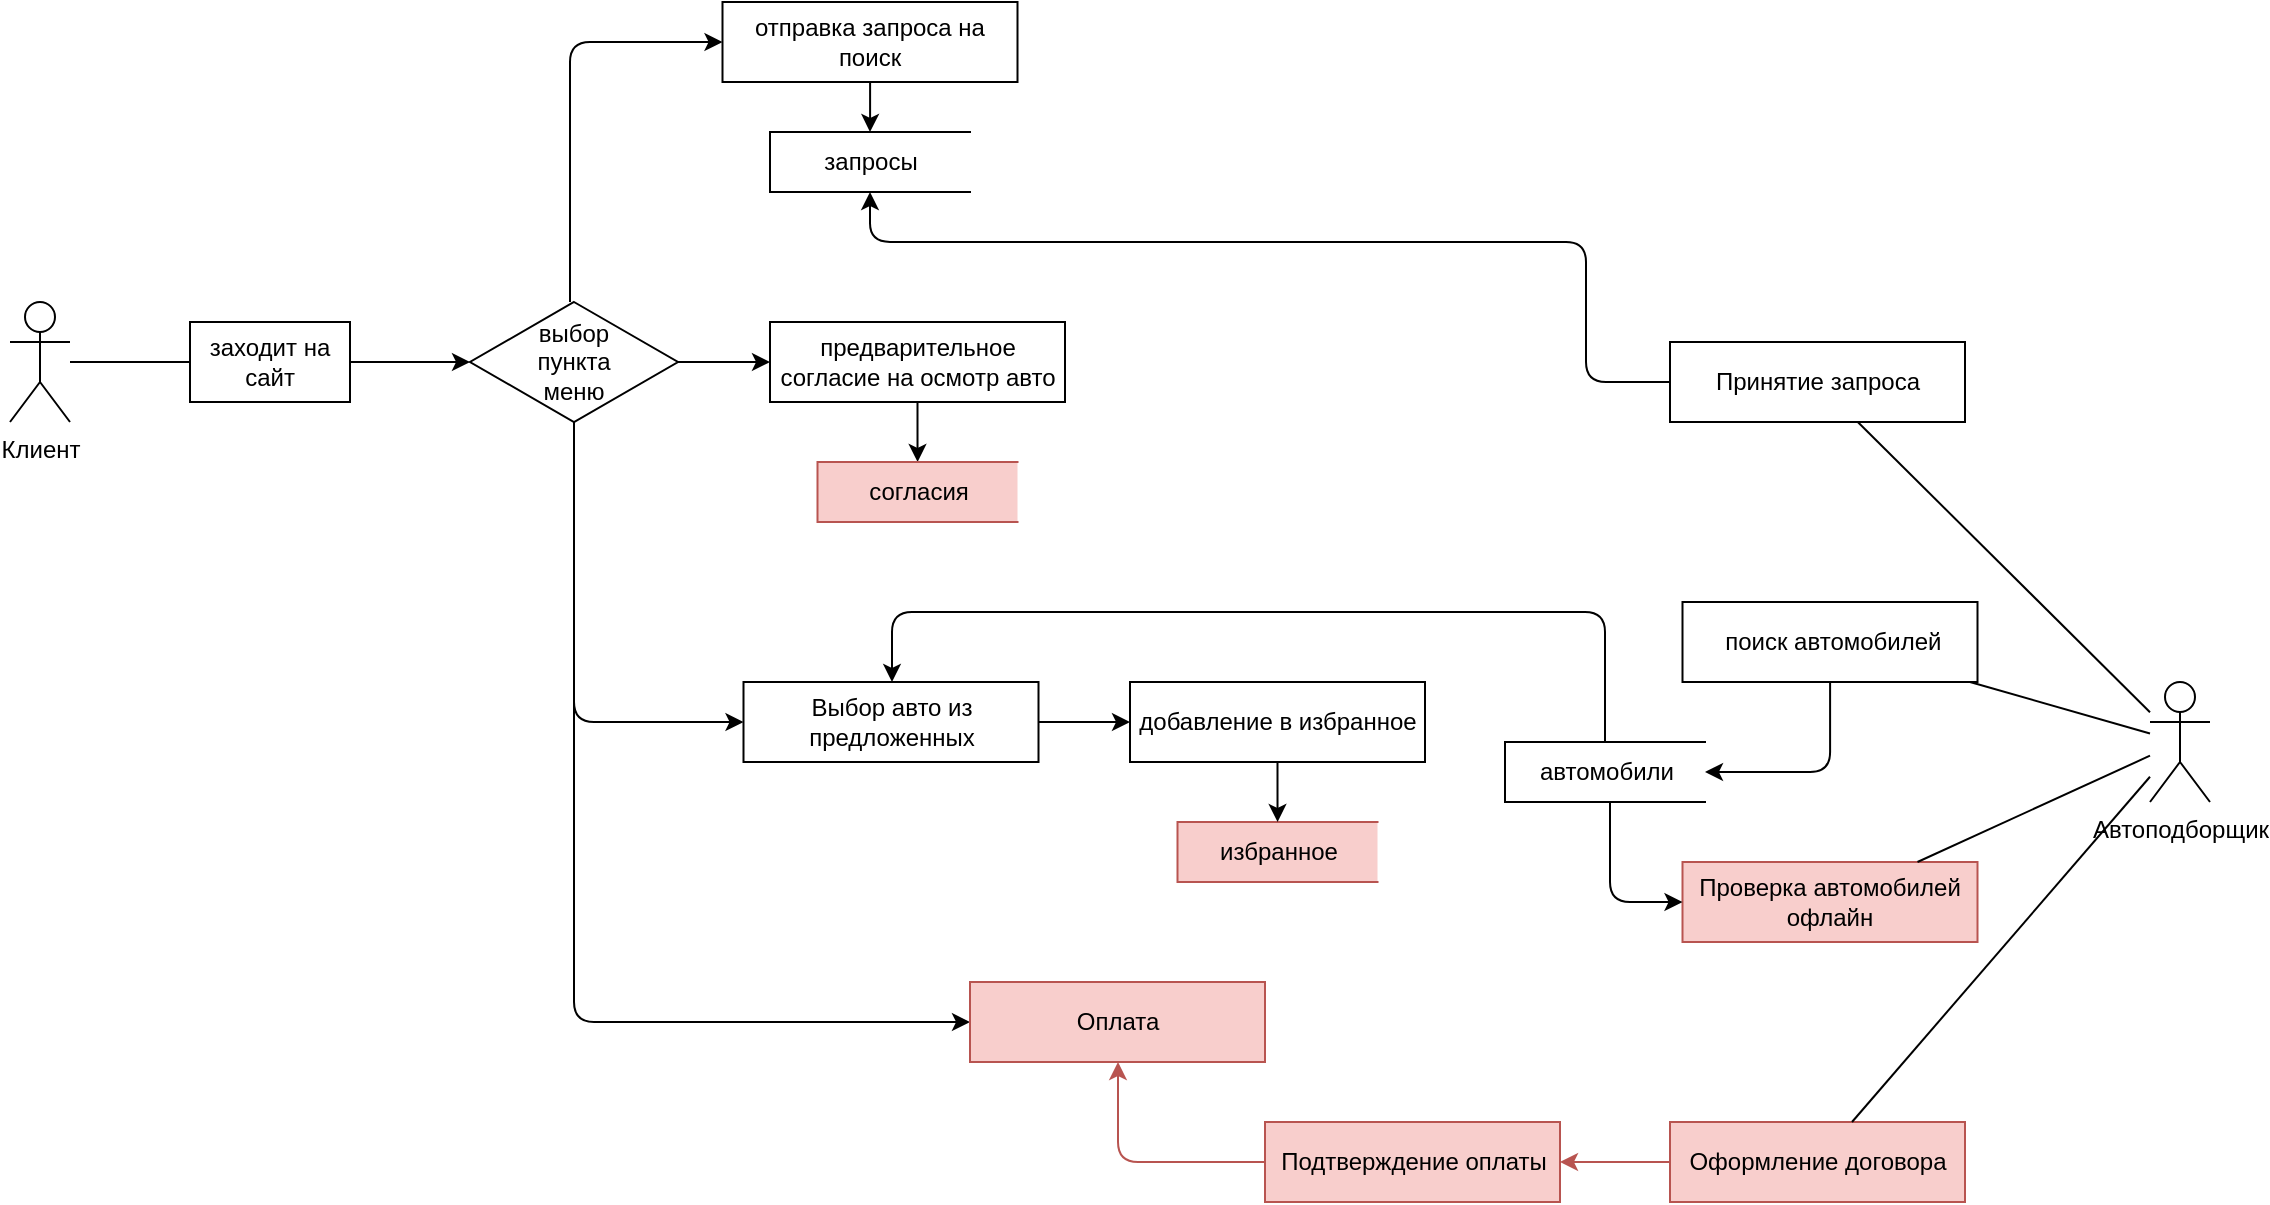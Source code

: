<mxfile version="15.8.4" type="device"><diagram id="faOBrLw3G7vDebbFELnh" name="Страница 1"><mxGraphModel dx="1483" dy="916" grid="1" gridSize="10" guides="1" tooltips="1" connect="1" arrows="1" fold="1" page="1" pageScale="1" pageWidth="827" pageHeight="1169" math="0" shadow="0"><root><mxCell id="0"/><mxCell id="1" parent="0"/><mxCell id="gFWa6zFG-zIkYdT77vXO-1" value="Клиент" style="shape=umlActor;verticalLabelPosition=bottom;verticalAlign=top;html=1;outlineConnect=0;" parent="1" vertex="1"><mxGeometry x="60" y="150" width="30" height="60" as="geometry"/></mxCell><mxCell id="gFWa6zFG-zIkYdT77vXO-2" value="Автоподборщик" style="shape=umlActor;verticalLabelPosition=bottom;verticalAlign=top;html=1;outlineConnect=0;" parent="1" vertex="1"><mxGeometry x="1130" y="340" width="30" height="60" as="geometry"/></mxCell><mxCell id="gFWa6zFG-zIkYdT77vXO-5" value="" style="endArrow=none;html=1;rounded=0;" parent="1" source="gFWa6zFG-zIkYdT77vXO-1" target="gFWa6zFG-zIkYdT77vXO-8" edge="1"><mxGeometry width="50" height="50" relative="1" as="geometry"><mxPoint x="90" y="180" as="sourcePoint"/><mxPoint x="150" y="180" as="targetPoint"/></mxGeometry></mxCell><mxCell id="gFWa6zFG-zIkYdT77vXO-8" value="заходит на сайт" style="rounded=0;whiteSpace=wrap;html=1;hachureGap=4;pointerEvents=0;strokeWidth=1;" parent="1" vertex="1"><mxGeometry x="150" y="160" width="80" height="40" as="geometry"/></mxCell><mxCell id="gFWa6zFG-zIkYdT77vXO-9" value="" style="endArrow=classic;html=1;fontSize=12;endFill=1;edgeStyle=orthogonalEdgeStyle;rounded=0;" parent="1" source="gFWa6zFG-zIkYdT77vXO-8" target="gFWa6zFG-zIkYdT77vXO-12" edge="1"><mxGeometry width="50" height="50" relative="1" as="geometry"><mxPoint x="440" y="280" as="sourcePoint"/><mxPoint x="370" y="170" as="targetPoint"/></mxGeometry></mxCell><mxCell id="gFWa6zFG-zIkYdT77vXO-26" style="edgeStyle=orthogonalEdgeStyle;rounded=1;orthogonalLoop=1;jettySize=auto;html=1;" parent="1" source="gFWa6zFG-zIkYdT77vXO-10" target="gFWa6zFG-zIkYdT77vXO-27" edge="1"><mxGeometry relative="1" as="geometry"><mxPoint x="500.75" y="270" as="targetPoint"/><Array as="points"/></mxGeometry></mxCell><mxCell id="gFWa6zFG-zIkYdT77vXO-10" value="&lt;span&gt;предварительное согласие на осмотр авто&lt;/span&gt;" style="rounded=0;whiteSpace=wrap;html=1;hachureGap=4;pointerEvents=0;strokeWidth=1;" parent="1" vertex="1"><mxGeometry x="440" y="160" width="147.5" height="40" as="geometry"/></mxCell><mxCell id="gFWa6zFG-zIkYdT77vXO-11" style="edgeStyle=orthogonalEdgeStyle;orthogonalLoop=1;jettySize=auto;html=1;endArrow=classic;endFill=1;rounded=0;" parent="1" source="gFWa6zFG-zIkYdT77vXO-12" target="gFWa6zFG-zIkYdT77vXO-10" edge="1"><mxGeometry relative="1" as="geometry"><mxPoint x="390.75" y="220" as="sourcePoint"/></mxGeometry></mxCell><mxCell id="gFWa6zFG-zIkYdT77vXO-14" style="edgeStyle=orthogonalEdgeStyle;rounded=1;orthogonalLoop=1;jettySize=auto;html=1;" parent="1" source="gFWa6zFG-zIkYdT77vXO-12" target="gFWa6zFG-zIkYdT77vXO-17" edge="1"><mxGeometry relative="1" as="geometry"><mxPoint x="410" y="80" as="targetPoint"/><Array as="points"><mxPoint x="340" y="20"/></Array></mxGeometry></mxCell><mxCell id="gFWa6zFG-zIkYdT77vXO-15" style="edgeStyle=orthogonalEdgeStyle;rounded=1;orthogonalLoop=1;jettySize=auto;html=1;" parent="1" source="gFWa6zFG-zIkYdT77vXO-12" target="gFWa6zFG-zIkYdT77vXO-18" edge="1"><mxGeometry relative="1" as="geometry"><mxPoint x="430" y="280" as="targetPoint"/><Array as="points"><mxPoint x="342" y="360"/></Array></mxGeometry></mxCell><mxCell id="gFWa6zFG-zIkYdT77vXO-19" style="edgeStyle=orthogonalEdgeStyle;rounded=1;orthogonalLoop=1;jettySize=auto;html=1;" parent="1" source="gFWa6zFG-zIkYdT77vXO-12" target="gFWa6zFG-zIkYdT77vXO-20" edge="1"><mxGeometry relative="1" as="geometry"><mxPoint x="430" y="380" as="targetPoint"/><mxPoint x="342" y="200" as="sourcePoint"/><Array as="points"><mxPoint x="342" y="510"/></Array></mxGeometry></mxCell><mxCell id="gFWa6zFG-zIkYdT77vXO-12" value="выбор&lt;br&gt;пункта&lt;br&gt;меню" style="strokeWidth=1;html=1;shape=mxgraph.flowchart.decision;whiteSpace=wrap;" parent="1" vertex="1"><mxGeometry x="290" y="150" width="104" height="60" as="geometry"/></mxCell><mxCell id="gFWa6zFG-zIkYdT77vXO-29" style="edgeStyle=orthogonalEdgeStyle;rounded=1;orthogonalLoop=1;jettySize=auto;html=1;" parent="1" source="gFWa6zFG-zIkYdT77vXO-17" target="gFWa6zFG-zIkYdT77vXO-30" edge="1"><mxGeometry relative="1" as="geometry"><mxPoint x="490" y="80" as="targetPoint"/></mxGeometry></mxCell><mxCell id="gFWa6zFG-zIkYdT77vXO-17" value="отправка запроса на поиск" style="rounded=0;whiteSpace=wrap;html=1;hachureGap=4;pointerEvents=0;strokeWidth=1;" parent="1" vertex="1"><mxGeometry x="416.25" width="147.5" height="40" as="geometry"/></mxCell><mxCell id="Oac-YTr6wLjdTGc3S82A-15" style="edgeStyle=orthogonalEdgeStyle;rounded=1;orthogonalLoop=1;jettySize=auto;html=1;" parent="1" source="gFWa6zFG-zIkYdT77vXO-18" target="Oac-YTr6wLjdTGc3S82A-12" edge="1"><mxGeometry relative="1" as="geometry"/></mxCell><mxCell id="gFWa6zFG-zIkYdT77vXO-18" value="Выбор авто из предложенных" style="rounded=0;whiteSpace=wrap;html=1;hachureGap=4;pointerEvents=0;strokeWidth=1;" parent="1" vertex="1"><mxGeometry x="426.75" y="340" width="147.5" height="40" as="geometry"/></mxCell><mxCell id="gFWa6zFG-zIkYdT77vXO-20" value="Оплата" style="rounded=0;whiteSpace=wrap;html=1;hachureGap=4;pointerEvents=0;strokeWidth=1;fillColor=#f8cecc;strokeColor=#b85450;" parent="1" vertex="1"><mxGeometry x="540" y="490" width="147.5" height="40" as="geometry"/></mxCell><mxCell id="gFWa6zFG-zIkYdT77vXO-25" value="избранное" style="html=1;dashed=0;whitespace=wrap;shape=partialRectangle;right=0;fillColor=#f8cecc;strokeColor=#b85450;" parent="1" vertex="1"><mxGeometry x="643.75" y="410" width="100" height="30" as="geometry"/></mxCell><mxCell id="gFWa6zFG-zIkYdT77vXO-27" value="согласия" style="html=1;dashed=0;whitespace=wrap;shape=partialRectangle;right=0;fillColor=#f8cecc;strokeColor=#b85450;" parent="1" vertex="1"><mxGeometry x="463.75" y="230" width="100" height="30" as="geometry"/></mxCell><mxCell id="gFWa6zFG-zIkYdT77vXO-30" value="запросы" style="html=1;dashed=0;whitespace=wrap;shape=partialRectangle;right=0;" parent="1" vertex="1"><mxGeometry x="440" y="65" width="100" height="30" as="geometry"/></mxCell><mxCell id="gFWa6zFG-zIkYdT77vXO-38" style="edgeStyle=orthogonalEdgeStyle;rounded=1;orthogonalLoop=1;jettySize=auto;html=1;" parent="1" source="gFWa6zFG-zIkYdT77vXO-39" target="gFWa6zFG-zIkYdT77vXO-30" edge="1"><mxGeometry relative="1" as="geometry"><mxPoint x="730" y="610" as="targetPoint"/><Array as="points"><mxPoint x="848" y="120"/><mxPoint x="490" y="120"/></Array></mxGeometry></mxCell><mxCell id="gFWa6zFG-zIkYdT77vXO-39" value="Принятие запроса" style="rounded=0;whiteSpace=wrap;html=1;hachureGap=4;pointerEvents=0;strokeWidth=1;" parent="1" vertex="1"><mxGeometry x="890" y="170" width="147.5" height="40" as="geometry"/></mxCell><mxCell id="gFWa6zFG-zIkYdT77vXO-46" value="" style="endArrow=none;html=1;rounded=1;endFill=0;" parent="1" source="gFWa6zFG-zIkYdT77vXO-2" target="gFWa6zFG-zIkYdT77vXO-39" edge="1"><mxGeometry width="50" height="50" relative="1" as="geometry"><mxPoint x="750" y="600" as="sourcePoint"/><mxPoint x="780" y="660" as="targetPoint"/></mxGeometry></mxCell><mxCell id="Oac-YTr6wLjdTGc3S82A-1" style="edgeStyle=orthogonalEdgeStyle;rounded=1;orthogonalLoop=1;jettySize=auto;html=1;" parent="1" source="Oac-YTr6wLjdTGc3S82A-2" target="Oac-YTr6wLjdTGc3S82A-7" edge="1"><mxGeometry relative="1" as="geometry"><mxPoint x="820.75" y="510" as="targetPoint"/><Array as="points"><mxPoint x="970" y="385"/></Array></mxGeometry></mxCell><mxCell id="Oac-YTr6wLjdTGc3S82A-2" value="&amp;nbsp;поиск автомобилей" style="rounded=0;whiteSpace=wrap;html=1;hachureGap=4;pointerEvents=0;strokeWidth=1;" parent="1" vertex="1"><mxGeometry x="896.25" y="300" width="147.5" height="40" as="geometry"/></mxCell><mxCell id="Oac-YTr6wLjdTGc3S82A-4" value="Проверка автомобилей офлайн" style="rounded=0;whiteSpace=wrap;html=1;hachureGap=4;pointerEvents=0;strokeWidth=1;fillColor=#f8cecc;strokeColor=#b85450;" parent="1" vertex="1"><mxGeometry x="896.25" y="430" width="147.5" height="40" as="geometry"/></mxCell><mxCell id="Oac-YTr6wLjdTGc3S82A-22" style="edgeStyle=orthogonalEdgeStyle;rounded=1;orthogonalLoop=1;jettySize=auto;html=1;fillColor=#f8cecc;strokeColor=#b85450;" parent="1" source="Oac-YTr6wLjdTGc3S82A-5" target="gFWa6zFG-zIkYdT77vXO-20" edge="1"><mxGeometry relative="1" as="geometry"><Array as="points"><mxPoint x="614" y="580"/></Array></mxGeometry></mxCell><mxCell id="Oac-YTr6wLjdTGc3S82A-5" value="Подтверждение оплаты" style="rounded=0;whiteSpace=wrap;html=1;hachureGap=4;pointerEvents=0;strokeWidth=1;fillColor=#f8cecc;strokeColor=#b85450;" parent="1" vertex="1"><mxGeometry x="687.5" y="560" width="147.5" height="40" as="geometry"/></mxCell><mxCell id="Oac-YTr6wLjdTGc3S82A-11" style="edgeStyle=orthogonalEdgeStyle;rounded=1;orthogonalLoop=1;jettySize=auto;html=1;" parent="1" source="Oac-YTr6wLjdTGc3S82A-7" target="gFWa6zFG-zIkYdT77vXO-18" edge="1"><mxGeometry relative="1" as="geometry"><mxPoint x="820" y="440" as="sourcePoint"/><mxPoint x="810" y="460" as="targetPoint"/><Array as="points"><mxPoint x="501" y="305"/></Array></mxGeometry></mxCell><mxCell id="Oac-YTr6wLjdTGc3S82A-20" style="edgeStyle=orthogonalEdgeStyle;rounded=1;orthogonalLoop=1;jettySize=auto;html=1;" parent="1" source="Oac-YTr6wLjdTGc3S82A-7" target="Oac-YTr6wLjdTGc3S82A-4" edge="1"><mxGeometry relative="1" as="geometry"><Array as="points"><mxPoint x="860" y="450"/></Array></mxGeometry></mxCell><mxCell id="Oac-YTr6wLjdTGc3S82A-7" value="автомобили" style="html=1;dashed=0;whitespace=wrap;shape=partialRectangle;right=0;" parent="1" vertex="1"><mxGeometry x="807.5" y="370" width="100" height="30" as="geometry"/></mxCell><mxCell id="Oac-YTr6wLjdTGc3S82A-8" value="" style="endArrow=none;html=1;rounded=0;endFill=0;" parent="1" source="gFWa6zFG-zIkYdT77vXO-2" target="Oac-YTr6wLjdTGc3S82A-2" edge="1"><mxGeometry width="50" height="50" relative="1" as="geometry"><mxPoint x="860" y="480" as="sourcePoint"/><mxPoint x="910" y="430" as="targetPoint"/></mxGeometry></mxCell><mxCell id="Oac-YTr6wLjdTGc3S82A-23" style="edgeStyle=orthogonalEdgeStyle;rounded=1;orthogonalLoop=1;jettySize=auto;html=1;fillColor=#f8cecc;strokeColor=#b85450;" parent="1" source="Oac-YTr6wLjdTGc3S82A-9" target="Oac-YTr6wLjdTGc3S82A-5" edge="1"><mxGeometry relative="1" as="geometry"/></mxCell><mxCell id="Oac-YTr6wLjdTGc3S82A-9" value="&lt;span&gt;Оформление договора&lt;/span&gt;" style="rounded=0;whiteSpace=wrap;html=1;hachureGap=4;pointerEvents=0;strokeWidth=1;fillColor=#f8cecc;strokeColor=#b85450;" parent="1" vertex="1"><mxGeometry x="890" y="560" width="147.5" height="40" as="geometry"/></mxCell><mxCell id="Oac-YTr6wLjdTGc3S82A-18" style="edgeStyle=orthogonalEdgeStyle;rounded=1;orthogonalLoop=1;jettySize=auto;html=1;" parent="1" source="Oac-YTr6wLjdTGc3S82A-12" target="gFWa6zFG-zIkYdT77vXO-25" edge="1"><mxGeometry relative="1" as="geometry"/></mxCell><mxCell id="Oac-YTr6wLjdTGc3S82A-12" value="добавление в избранное" style="rounded=0;whiteSpace=wrap;html=1;hachureGap=4;pointerEvents=0;strokeWidth=1;" parent="1" vertex="1"><mxGeometry x="620" y="340" width="147.5" height="40" as="geometry"/></mxCell><mxCell id="Oac-YTr6wLjdTGc3S82A-19" value="" style="endArrow=none;html=1;rounded=0;endFill=0;" parent="1" source="gFWa6zFG-zIkYdT77vXO-2" target="Oac-YTr6wLjdTGc3S82A-4" edge="1"><mxGeometry width="50" height="50" relative="1" as="geometry"><mxPoint x="1140" y="380" as="sourcePoint"/><mxPoint x="1053.75" y="380" as="targetPoint"/></mxGeometry></mxCell><mxCell id="Oac-YTr6wLjdTGc3S82A-21" value="" style="endArrow=none;html=1;rounded=1;endFill=0;" parent="1" source="gFWa6zFG-zIkYdT77vXO-2" target="Oac-YTr6wLjdTGc3S82A-9" edge="1"><mxGeometry width="50" height="50" relative="1" as="geometry"><mxPoint x="750" y="580" as="sourcePoint"/><mxPoint x="1100" y="540" as="targetPoint"/></mxGeometry></mxCell></root></mxGraphModel></diagram></mxfile>